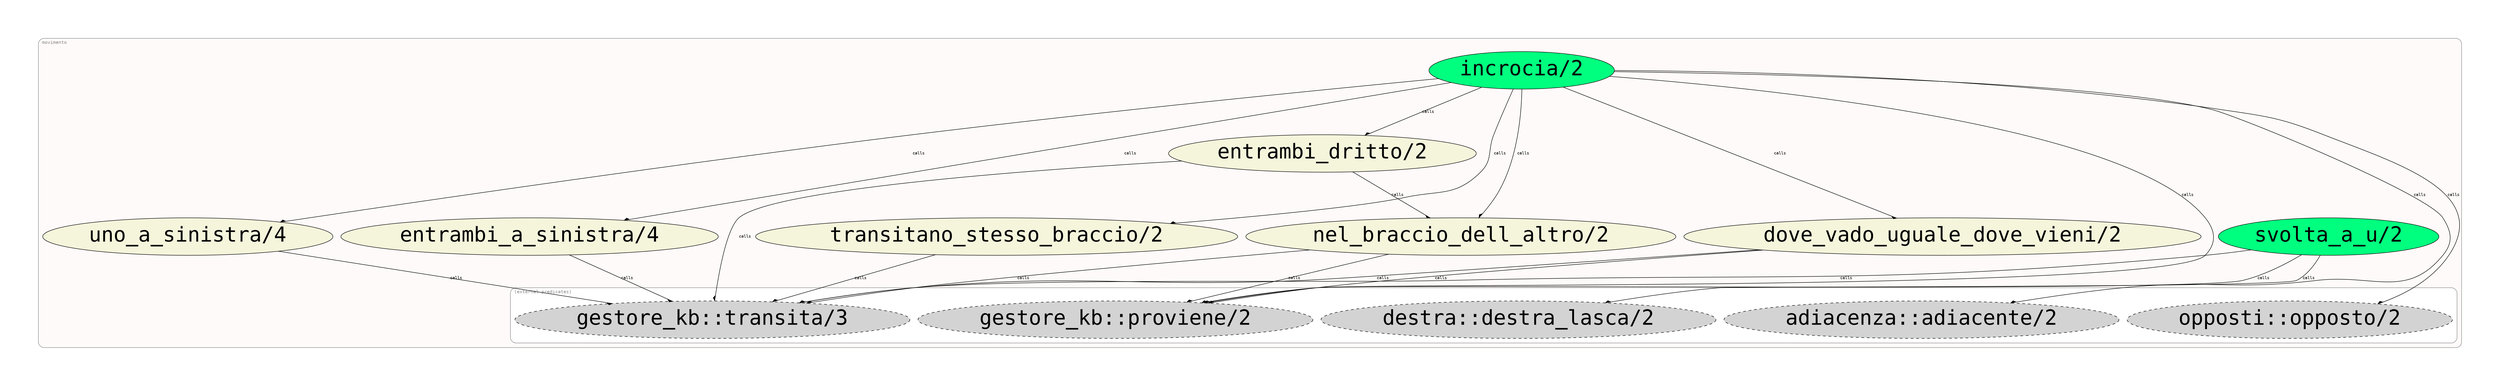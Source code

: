 digraph "movimento_object" {
rankdir="TB"
ranksep="1.25"
compound="true"
splines="true"
pack="true"
clusterrank="local"
labeljust="l"
margin="1.0"
fontname="Courier"
fontsize="10"
fontcolor="snow4"
pencolor="snow4"
node [shape="ellipse",style="filled",fillcolor="white",fontname="Courier",fontsize="9"]
edge [fontname="Courier",fontsize="9"]

subgraph "cluster_movimento_object" {
URL=""
tooltip="/home/giuseppe/IA/Progetto/code/prolog/movimento.lgt"
bgcolor="snow"
style="rounded"
margin="10"
label="movimento"
"svolta_a_u/2" [shape="ellipse",URL="movimento_0.html#svolta_a_u/2",tooltip="movimento_0.html#svolta_a_u/2",style="filled",fillcolor="springgreen",label=<<FONT POINT-SIZE="45"><![CDATA[svolta_a_u/2]]></FONT>>]
"incrocia/2" [shape="ellipse",URL="movimento_0.html#incrocia/2",tooltip="movimento_0.html#incrocia/2",style="filled",fillcolor="springgreen",label=<<FONT POINT-SIZE="45"><![CDATA[incrocia/2]]></FONT>>]
"svolta_a_u/2" [shape="ellipse",URL="movimento_0.html#svolta_a_u/2",tooltip="movimento_0.html#svolta_a_u/2",style="filled",fillcolor="springgreen",label=<<FONT POINT-SIZE="45"><![CDATA[svolta_a_u/2]]></FONT>>]
"incrocia/2" [shape="ellipse",URL="movimento_0.html#incrocia/2",tooltip="movimento_0.html#incrocia/2",style="filled",fillcolor="springgreen",label=<<FONT POINT-SIZE="45"><![CDATA[incrocia/2]]></FONT>>]
"transitano_stesso_braccio/2" [shape="ellipse",style="filled",fillcolor="beige",label=<<FONT POINT-SIZE="45"><![CDATA[transitano_stesso_braccio/2]]></FONT>>]
"entrambi_dritto/2" [shape="ellipse",style="filled",fillcolor="beige",label=<<FONT POINT-SIZE="45"><![CDATA[entrambi_dritto/2]]></FONT>>]
"entrambi_a_sinistra/4" [shape="ellipse",style="filled",fillcolor="beige",label=<<FONT POINT-SIZE="45"><![CDATA[entrambi_a_sinistra/4]]></FONT>>]
"uno_a_sinistra/4" [shape="ellipse",style="filled",fillcolor="beige",label=<<FONT POINT-SIZE="45"><![CDATA[uno_a_sinistra/4]]></FONT>>]
"nel_braccio_dell_altro/2" [shape="ellipse",style="filled",fillcolor="beige",label=<<FONT POINT-SIZE="45"><![CDATA[nel_braccio_dell_altro/2]]></FONT>>]
"dove_vado_uguale_dove_vieni/2" [shape="ellipse",style="filled",fillcolor="beige",label=<<FONT POINT-SIZE="45"><![CDATA[dove_vado_uguale_dove_vieni/2]]></FONT>>]
subgraph "cluster_other" {
URL=""
tooltip="(external predicates)"
bgcolor="white"
style="rounded"
margin="10"
label="(external predicates)"
"gestore_kb::proviene/2" [shape="ellipse",URL="gestore_kb_0.html#proviene/2",tooltip="gestore_kb_0.html#proviene/2",style="filled,dashed",fillcolor="lightgrey",label=<<FONT POINT-SIZE="45"><![CDATA[gestore_kb::proviene/2]]></FONT>>]
"adiacenza::adiacente/2" [shape="ellipse",URL="adiacenza_0.html#adiacente/2",tooltip="adiacenza_0.html#adiacente/2",style="filled,dashed",fillcolor="lightgrey",label=<<FONT POINT-SIZE="45"><![CDATA[adiacenza::adiacente/2]]></FONT>>]
"opposti::opposto/2" [shape="ellipse",URL="opposti_0.html#opposto/2",tooltip="opposti_0.html#opposto/2",style="filled,dashed",fillcolor="lightgrey",label=<<FONT POINT-SIZE="45"><![CDATA[opposti::opposto/2]]></FONT>>]
"gestore_kb::transita/3" [shape="ellipse",URL="gestore_kb_0.html#transita/3",tooltip="gestore_kb_0.html#transita/3",style="filled,dashed",fillcolor="lightgrey",label=<<FONT POINT-SIZE="45"><![CDATA[gestore_kb::transita/3]]></FONT>>]
"destra::destra_lasca/2" [shape="ellipse",URL="destra_0.html#destra_lasca/2",tooltip="destra_0.html#destra_lasca/2",style="filled,dashed",fillcolor="lightgrey",label=<<FONT POINT-SIZE="45"><![CDATA[destra::destra_lasca/2]]></FONT>>]
}

"incrocia/2" -> "transitano_stesso_braccio/2" [arrowhead="rdiamond",tooltip="calls",label=<<![CDATA[calls]]><BR/>>]
"incrocia/2" -> "entrambi_dritto/2" [arrowhead="rdiamond",tooltip="calls",label=<<![CDATA[calls]]><BR/>>]
"incrocia/2" -> "entrambi_a_sinistra/4" [arrowhead="rdiamond",tooltip="calls",label=<<![CDATA[calls]]><BR/>>]
"incrocia/2" -> "uno_a_sinistra/4" [arrowhead="rdiamond",tooltip="calls",label=<<![CDATA[calls]]><BR/>>]
"incrocia/2" -> "nel_braccio_dell_altro/2" [arrowhead="rdiamond",tooltip="calls",label=<<![CDATA[calls]]><BR/>>]
"incrocia/2" -> "dove_vado_uguale_dove_vieni/2" [arrowhead="rdiamond",tooltip="calls",label=<<![CDATA[calls]]><BR/>>]
"entrambi_dritto/2" -> "nel_braccio_dell_altro/2" [arrowhead="rdiamond",tooltip="calls",label=<<![CDATA[calls]]><BR/>>]
"incrocia/2" -> "gestore_kb::proviene/2" [arrowhead="rdiamond",tooltip="calls",label=<<![CDATA[calls]]><BR/>>]
"incrocia/2" -> "adiacenza::adiacente/2" [arrowhead="rdiamond",tooltip="calls",label=<<![CDATA[calls]]><BR/>>]
"incrocia/2" -> "opposti::opposto/2" [arrowhead="rdiamond",tooltip="calls",label=<<![CDATA[calls]]><BR/>>]
"svolta_a_u/2" -> "gestore_kb::transita/3" [arrowhead="rdiamond",tooltip="calls",label=<<![CDATA[calls]]><BR/>>]
"svolta_a_u/2" -> "gestore_kb::proviene/2" [arrowhead="rdiamond",tooltip="calls",label=<<![CDATA[calls]]><BR/>>]
"svolta_a_u/2" -> "destra::destra_lasca/2" [arrowhead="rdiamond",tooltip="calls",label=<<![CDATA[calls]]><BR/>>]
"transitano_stesso_braccio/2" -> "gestore_kb::transita/3" [arrowhead="rdiamond",tooltip="calls",label=<<![CDATA[calls]]><BR/>>]
"entrambi_dritto/2" -> "gestore_kb::transita/3" [arrowhead="rdiamond",tooltip="calls",label=<<![CDATA[calls]]><BR/>>]
"entrambi_a_sinistra/4" -> "gestore_kb::transita/3" [arrowhead="rdiamond",tooltip="calls",label=<<![CDATA[calls]]><BR/>>]
"uno_a_sinistra/4" -> "gestore_kb::transita/3" [arrowhead="rdiamond",tooltip="calls",label=<<![CDATA[calls]]><BR/>>]
"nel_braccio_dell_altro/2" -> "gestore_kb::proviene/2" [arrowhead="rdiamond",tooltip="calls",label=<<![CDATA[calls]]><BR/>>]
"nel_braccio_dell_altro/2" -> "gestore_kb::transita/3" [arrowhead="rdiamond",tooltip="calls",label=<<![CDATA[calls]]><BR/>>]
"dove_vado_uguale_dove_vieni/2" -> "gestore_kb::proviene/2" [arrowhead="rdiamond",tooltip="calls",label=<<![CDATA[calls]]><BR/>>]
"dove_vado_uguale_dove_vieni/2" -> "gestore_kb::transita/3" [arrowhead="rdiamond",tooltip="calls",label=<<![CDATA[calls]]><BR/>>]
}

}
